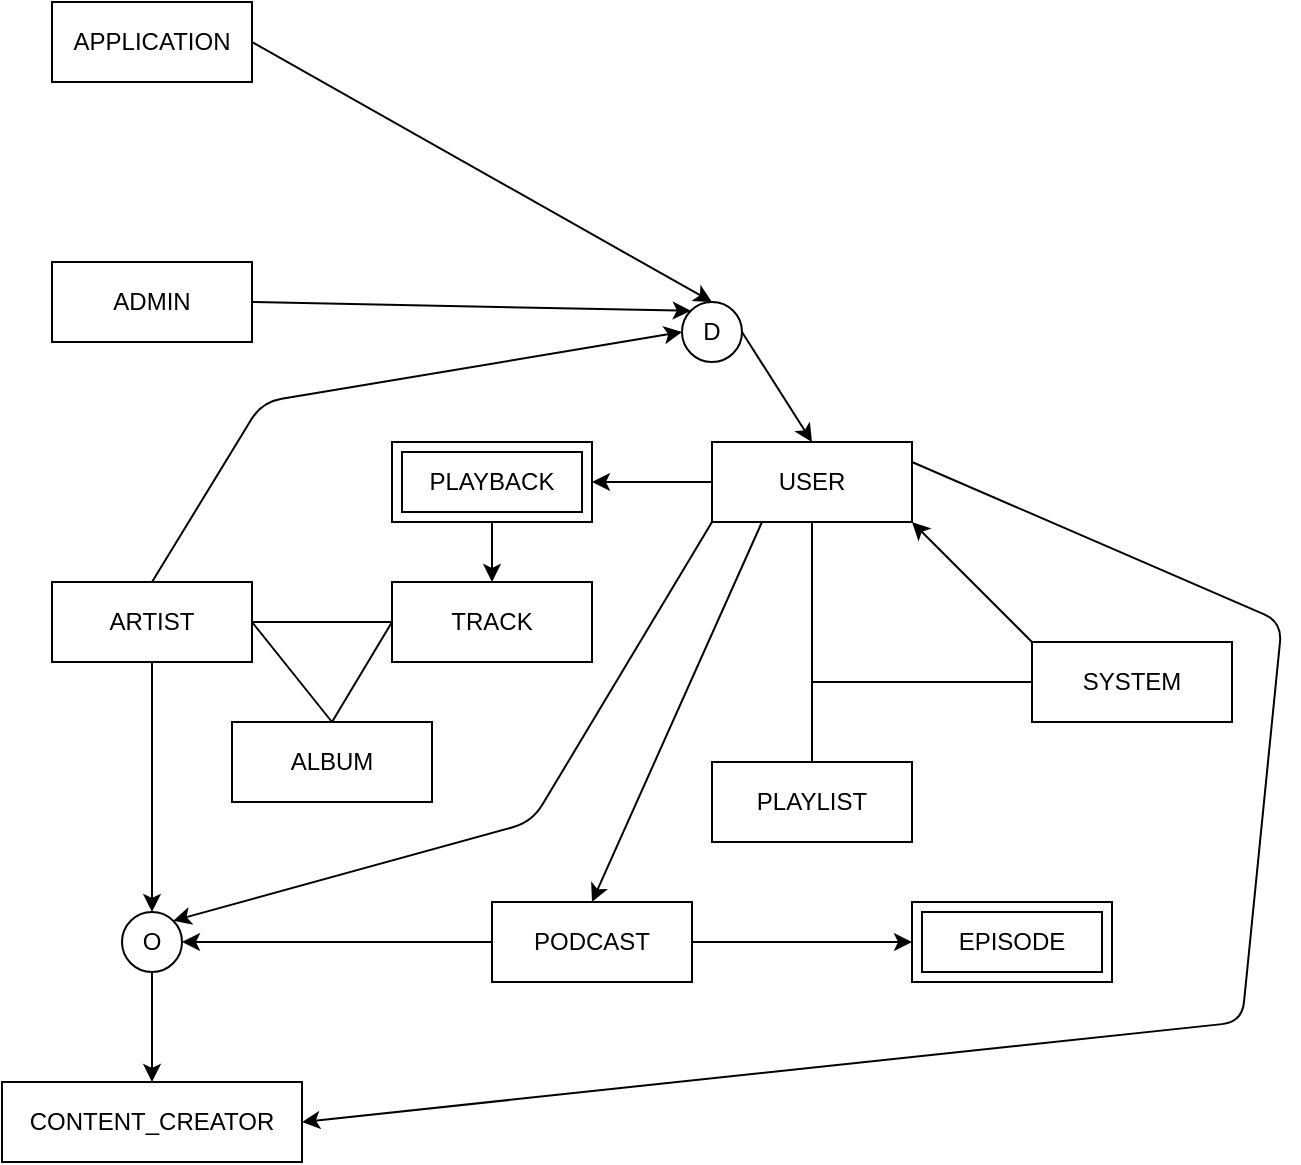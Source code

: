 <mxfile version="15.4.1" type="github">
  <diagram id="R2lEEEUBdFMjLlhIrx00" name="Page-1">
    <mxGraphModel dx="1422" dy="786" grid="1" gridSize="10" guides="1" tooltips="1" connect="1" arrows="1" fold="1" page="1" pageScale="1" pageWidth="850" pageHeight="1100" math="0" shadow="0" extFonts="Permanent Marker^https://fonts.googleapis.com/css?family=Permanent+Marker">
      <root>
        <mxCell id="0" />
        <mxCell id="1" parent="0" />
        <mxCell id="1D2xiEHlIqDx1GY5nxCo-1" value="TRACK" style="whiteSpace=wrap;html=1;align=center;" vertex="1" parent="1">
          <mxGeometry x="275" y="340" width="100" height="40" as="geometry" />
        </mxCell>
        <mxCell id="1D2xiEHlIqDx1GY5nxCo-21" style="edgeStyle=none;rounded=0;orthogonalLoop=1;jettySize=auto;html=1;exitX=0;exitY=0;exitDx=0;exitDy=0;entryX=1;entryY=1;entryDx=0;entryDy=0;" edge="1" parent="1" source="1D2xiEHlIqDx1GY5nxCo-2" target="1D2xiEHlIqDx1GY5nxCo-8">
          <mxGeometry relative="1" as="geometry" />
        </mxCell>
        <mxCell id="1D2xiEHlIqDx1GY5nxCo-2" value="SYSTEM" style="whiteSpace=wrap;html=1;align=center;" vertex="1" parent="1">
          <mxGeometry x="595" y="370" width="100" height="40" as="geometry" />
        </mxCell>
        <mxCell id="1D2xiEHlIqDx1GY5nxCo-53" style="edgeStyle=none;rounded=1;orthogonalLoop=1;jettySize=auto;html=1;exitX=0.5;exitY=1;exitDx=0;exitDy=0;entryX=0.5;entryY=0;entryDx=0;entryDy=0;" edge="1" parent="1" source="1D2xiEHlIqDx1GY5nxCo-3" target="1D2xiEHlIqDx1GY5nxCo-52">
          <mxGeometry relative="1" as="geometry" />
        </mxCell>
        <mxCell id="1D2xiEHlIqDx1GY5nxCo-62" style="edgeStyle=none;rounded=1;orthogonalLoop=1;jettySize=auto;html=1;exitX=0.5;exitY=0;exitDx=0;exitDy=0;entryX=0;entryY=0.5;entryDx=0;entryDy=0;" edge="1" parent="1" source="1D2xiEHlIqDx1GY5nxCo-3" target="1D2xiEHlIqDx1GY5nxCo-64">
          <mxGeometry relative="1" as="geometry">
            <mxPoint x="240" y="200" as="targetPoint" />
            <Array as="points">
              <mxPoint x="210" y="250" />
            </Array>
          </mxGeometry>
        </mxCell>
        <mxCell id="1D2xiEHlIqDx1GY5nxCo-3" value="ARTIST" style="whiteSpace=wrap;html=1;align=center;" vertex="1" parent="1">
          <mxGeometry x="105" y="340" width="100" height="40" as="geometry" />
        </mxCell>
        <mxCell id="1D2xiEHlIqDx1GY5nxCo-4" value="ALBUM" style="whiteSpace=wrap;html=1;align=center;" vertex="1" parent="1">
          <mxGeometry x="195" y="410" width="100" height="40" as="geometry" />
        </mxCell>
        <mxCell id="1D2xiEHlIqDx1GY5nxCo-5" value="PLAYLIST" style="whiteSpace=wrap;html=1;align=center;" vertex="1" parent="1">
          <mxGeometry x="435" y="430" width="100" height="40" as="geometry" />
        </mxCell>
        <mxCell id="1D2xiEHlIqDx1GY5nxCo-18" style="edgeStyle=none;rounded=0;orthogonalLoop=1;jettySize=auto;html=1;exitX=0;exitY=0.5;exitDx=0;exitDy=0;entryX=1;entryY=0.5;entryDx=0;entryDy=0;" edge="1" parent="1" source="1D2xiEHlIqDx1GY5nxCo-8" target="1D2xiEHlIqDx1GY5nxCo-17">
          <mxGeometry relative="1" as="geometry" />
        </mxCell>
        <mxCell id="1D2xiEHlIqDx1GY5nxCo-49" style="edgeStyle=none;rounded=1;orthogonalLoop=1;jettySize=auto;html=1;exitX=0.25;exitY=1;exitDx=0;exitDy=0;entryX=0.5;entryY=0;entryDx=0;entryDy=0;" edge="1" parent="1" source="1D2xiEHlIqDx1GY5nxCo-8" target="1D2xiEHlIqDx1GY5nxCo-39">
          <mxGeometry relative="1" as="geometry">
            <mxPoint x="245" y="540" as="targetPoint" />
          </mxGeometry>
        </mxCell>
        <mxCell id="1D2xiEHlIqDx1GY5nxCo-59" style="edgeStyle=none;rounded=1;orthogonalLoop=1;jettySize=auto;html=1;exitX=1;exitY=0.25;exitDx=0;exitDy=0;entryX=1;entryY=0.5;entryDx=0;entryDy=0;" edge="1" parent="1" source="1D2xiEHlIqDx1GY5nxCo-8" target="1D2xiEHlIqDx1GY5nxCo-55">
          <mxGeometry relative="1" as="geometry">
            <Array as="points">
              <mxPoint x="720" y="360" />
              <mxPoint x="700" y="560" />
            </Array>
          </mxGeometry>
        </mxCell>
        <mxCell id="1D2xiEHlIqDx1GY5nxCo-61" style="edgeStyle=none;rounded=1;orthogonalLoop=1;jettySize=auto;html=1;exitX=0;exitY=1;exitDx=0;exitDy=0;entryX=1;entryY=0;entryDx=0;entryDy=0;" edge="1" parent="1" source="1D2xiEHlIqDx1GY5nxCo-8" target="1D2xiEHlIqDx1GY5nxCo-52">
          <mxGeometry relative="1" as="geometry">
            <Array as="points">
              <mxPoint x="345" y="460" />
            </Array>
          </mxGeometry>
        </mxCell>
        <mxCell id="1D2xiEHlIqDx1GY5nxCo-8" value="USER" style="whiteSpace=wrap;html=1;align=center;" vertex="1" parent="1">
          <mxGeometry x="435" y="270" width="100" height="40" as="geometry" />
        </mxCell>
        <mxCell id="1D2xiEHlIqDx1GY5nxCo-9" value="" style="endArrow=none;html=1;rounded=0;entryX=0;entryY=0.5;entryDx=0;entryDy=0;exitX=1;exitY=0.5;exitDx=0;exitDy=0;" edge="1" parent="1" source="1D2xiEHlIqDx1GY5nxCo-3" target="1D2xiEHlIqDx1GY5nxCo-1">
          <mxGeometry relative="1" as="geometry">
            <mxPoint x="115" y="320" as="sourcePoint" />
            <mxPoint x="275" y="320" as="targetPoint" />
          </mxGeometry>
        </mxCell>
        <mxCell id="1D2xiEHlIqDx1GY5nxCo-10" value="" style="endArrow=none;html=1;rounded=0;entryX=0.5;entryY=0;entryDx=0;entryDy=0;exitX=1;exitY=0.5;exitDx=0;exitDy=0;" edge="1" parent="1" source="1D2xiEHlIqDx1GY5nxCo-3" target="1D2xiEHlIqDx1GY5nxCo-4">
          <mxGeometry relative="1" as="geometry">
            <mxPoint x="215" y="410" as="sourcePoint" />
            <mxPoint x="305" y="410" as="targetPoint" />
          </mxGeometry>
        </mxCell>
        <mxCell id="1D2xiEHlIqDx1GY5nxCo-11" value="" style="endArrow=none;html=1;rounded=0;entryX=0.5;entryY=0;entryDx=0;entryDy=0;exitX=0;exitY=0.5;exitDx=0;exitDy=0;" edge="1" parent="1" source="1D2xiEHlIqDx1GY5nxCo-1" target="1D2xiEHlIqDx1GY5nxCo-4">
          <mxGeometry relative="1" as="geometry">
            <mxPoint x="215" y="410" as="sourcePoint" />
            <mxPoint x="245" y="490" as="targetPoint" />
          </mxGeometry>
        </mxCell>
        <mxCell id="1D2xiEHlIqDx1GY5nxCo-14" value="" style="endArrow=none;html=1;rounded=0;entryX=0.5;entryY=0;entryDx=0;entryDy=0;exitX=0.5;exitY=1;exitDx=0;exitDy=0;" edge="1" parent="1" source="1D2xiEHlIqDx1GY5nxCo-8" target="1D2xiEHlIqDx1GY5nxCo-5">
          <mxGeometry relative="1" as="geometry">
            <mxPoint x="495" y="490" as="sourcePoint" />
            <mxPoint x="565" y="550" as="targetPoint" />
          </mxGeometry>
        </mxCell>
        <mxCell id="1D2xiEHlIqDx1GY5nxCo-15" value="" style="endArrow=none;html=1;rounded=0;exitX=0;exitY=0.5;exitDx=0;exitDy=0;" edge="1" parent="1" source="1D2xiEHlIqDx1GY5nxCo-2">
          <mxGeometry relative="1" as="geometry">
            <mxPoint x="495" y="310" as="sourcePoint" />
            <mxPoint x="485" y="390" as="targetPoint" />
          </mxGeometry>
        </mxCell>
        <mxCell id="1D2xiEHlIqDx1GY5nxCo-19" style="edgeStyle=none;rounded=0;orthogonalLoop=1;jettySize=auto;html=1;exitX=0.5;exitY=1;exitDx=0;exitDy=0;entryX=0.5;entryY=0;entryDx=0;entryDy=0;" edge="1" parent="1" source="1D2xiEHlIqDx1GY5nxCo-17" target="1D2xiEHlIqDx1GY5nxCo-1">
          <mxGeometry relative="1" as="geometry" />
        </mxCell>
        <mxCell id="1D2xiEHlIqDx1GY5nxCo-17" value="PLAYBACK" style="shape=ext;margin=3;double=1;whiteSpace=wrap;html=1;align=center;" vertex="1" parent="1">
          <mxGeometry x="275" y="270" width="100" height="40" as="geometry" />
        </mxCell>
        <mxCell id="1D2xiEHlIqDx1GY5nxCo-44" style="edgeStyle=none;rounded=1;orthogonalLoop=1;jettySize=auto;html=1;exitX=1;exitY=0.5;exitDx=0;exitDy=0;entryX=0;entryY=0.5;entryDx=0;entryDy=0;" edge="1" parent="1" source="1D2xiEHlIqDx1GY5nxCo-39" target="1D2xiEHlIqDx1GY5nxCo-46">
          <mxGeometry relative="1" as="geometry">
            <mxPoint x="385" y="550" as="targetPoint" />
          </mxGeometry>
        </mxCell>
        <mxCell id="1D2xiEHlIqDx1GY5nxCo-54" style="edgeStyle=none;rounded=1;orthogonalLoop=1;jettySize=auto;html=1;exitX=0;exitY=0.5;exitDx=0;exitDy=0;entryX=1;entryY=0.5;entryDx=0;entryDy=0;" edge="1" parent="1" source="1D2xiEHlIqDx1GY5nxCo-39" target="1D2xiEHlIqDx1GY5nxCo-52">
          <mxGeometry relative="1" as="geometry" />
        </mxCell>
        <mxCell id="1D2xiEHlIqDx1GY5nxCo-39" value="PODCAST" style="whiteSpace=wrap;html=1;align=center;" vertex="1" parent="1">
          <mxGeometry x="325" y="500" width="100" height="40" as="geometry" />
        </mxCell>
        <mxCell id="1D2xiEHlIqDx1GY5nxCo-46" value="EPISODE" style="shape=ext;margin=3;double=1;whiteSpace=wrap;html=1;align=center;" vertex="1" parent="1">
          <mxGeometry x="535" y="500" width="100" height="40" as="geometry" />
        </mxCell>
        <mxCell id="1D2xiEHlIqDx1GY5nxCo-51" value="" style="edgeStyle=none;rounded=1;orthogonalLoop=1;jettySize=auto;html=1;entryX=0.5;entryY=0;entryDx=0;entryDy=0;endArrow=none;" edge="1" parent="1">
          <mxGeometry relative="1" as="geometry">
            <mxPoint x="245" y="540" as="sourcePoint" />
            <mxPoint x="245" y="540" as="targetPoint" />
          </mxGeometry>
        </mxCell>
        <mxCell id="1D2xiEHlIqDx1GY5nxCo-58" style="edgeStyle=none;rounded=1;orthogonalLoop=1;jettySize=auto;html=1;exitX=0.5;exitY=1;exitDx=0;exitDy=0;entryX=0.5;entryY=0;entryDx=0;entryDy=0;" edge="1" parent="1" source="1D2xiEHlIqDx1GY5nxCo-52" target="1D2xiEHlIqDx1GY5nxCo-55">
          <mxGeometry relative="1" as="geometry" />
        </mxCell>
        <mxCell id="1D2xiEHlIqDx1GY5nxCo-52" value="O" style="ellipse;whiteSpace=wrap;html=1;aspect=fixed;" vertex="1" parent="1">
          <mxGeometry x="140" y="505" width="30" height="30" as="geometry" />
        </mxCell>
        <mxCell id="1D2xiEHlIqDx1GY5nxCo-55" value="CONTENT_CREATOR" style="whiteSpace=wrap;html=1;align=center;" vertex="1" parent="1">
          <mxGeometry x="80" y="590" width="150" height="40" as="geometry" />
        </mxCell>
        <mxCell id="1D2xiEHlIqDx1GY5nxCo-65" style="edgeStyle=none;rounded=1;orthogonalLoop=1;jettySize=auto;html=1;exitX=1;exitY=0.5;exitDx=0;exitDy=0;entryX=0;entryY=0;entryDx=0;entryDy=0;" edge="1" parent="1" source="1D2xiEHlIqDx1GY5nxCo-63" target="1D2xiEHlIqDx1GY5nxCo-64">
          <mxGeometry relative="1" as="geometry" />
        </mxCell>
        <mxCell id="1D2xiEHlIqDx1GY5nxCo-63" value="ADMIN" style="whiteSpace=wrap;html=1;align=center;" vertex="1" parent="1">
          <mxGeometry x="105" y="180" width="100" height="40" as="geometry" />
        </mxCell>
        <mxCell id="1D2xiEHlIqDx1GY5nxCo-66" style="edgeStyle=none;rounded=1;orthogonalLoop=1;jettySize=auto;html=1;exitX=1;exitY=0.5;exitDx=0;exitDy=0;entryX=0.5;entryY=0;entryDx=0;entryDy=0;" edge="1" parent="1" source="1D2xiEHlIqDx1GY5nxCo-64" target="1D2xiEHlIqDx1GY5nxCo-8">
          <mxGeometry relative="1" as="geometry" />
        </mxCell>
        <mxCell id="1D2xiEHlIqDx1GY5nxCo-64" value="D" style="ellipse;whiteSpace=wrap;html=1;aspect=fixed;" vertex="1" parent="1">
          <mxGeometry x="420" y="200" width="30" height="30" as="geometry" />
        </mxCell>
        <mxCell id="1D2xiEHlIqDx1GY5nxCo-68" style="edgeStyle=none;rounded=1;orthogonalLoop=1;jettySize=auto;html=1;exitX=1;exitY=0.5;exitDx=0;exitDy=0;entryX=0.5;entryY=0;entryDx=0;entryDy=0;" edge="1" parent="1" source="1D2xiEHlIqDx1GY5nxCo-67" target="1D2xiEHlIqDx1GY5nxCo-64">
          <mxGeometry relative="1" as="geometry" />
        </mxCell>
        <mxCell id="1D2xiEHlIqDx1GY5nxCo-67" value="APPLICATION" style="whiteSpace=wrap;html=1;align=center;" vertex="1" parent="1">
          <mxGeometry x="105" y="50" width="100" height="40" as="geometry" />
        </mxCell>
      </root>
    </mxGraphModel>
  </diagram>
</mxfile>
